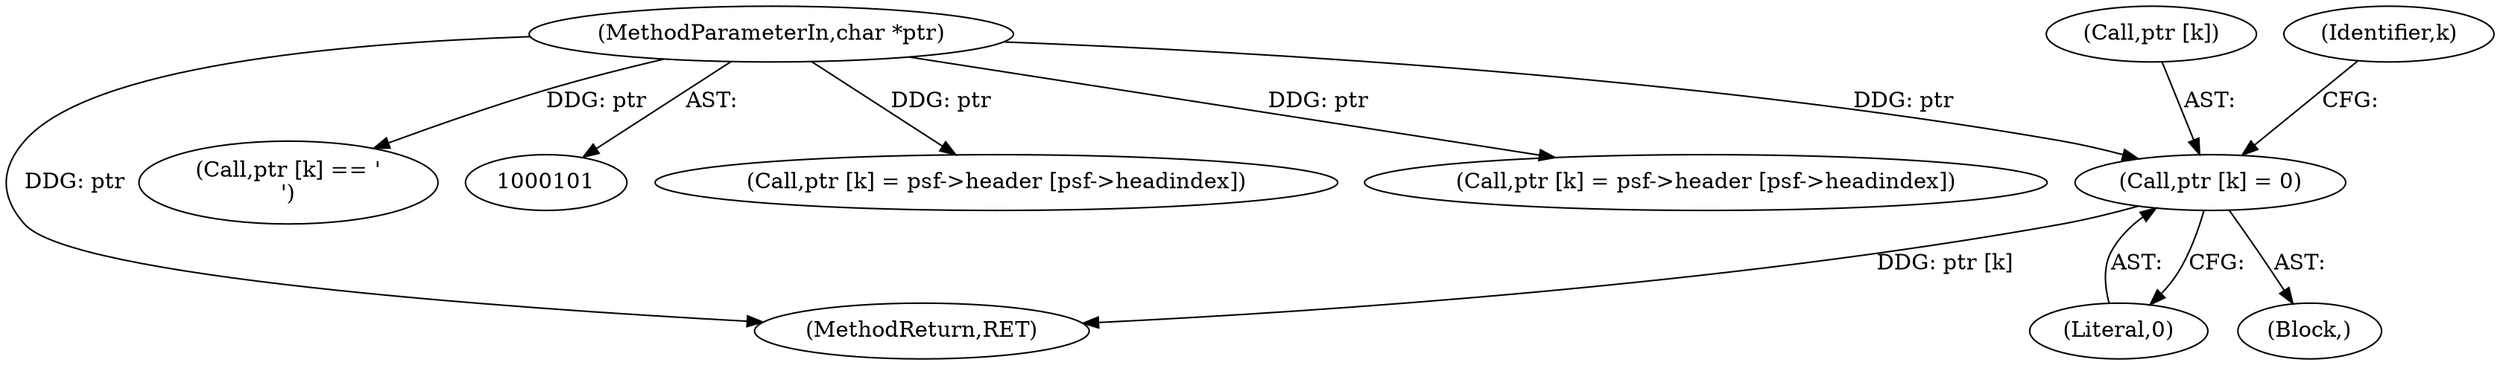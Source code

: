 digraph "0_libsndfile_708e996c87c5fae77b104ccfeb8f6db784c32074@array" {
"1000185" [label="(Call,ptr [k] = 0)"];
"1000103" [label="(MethodParameterIn,char *ptr)"];
"1000186" [label="(Call,ptr [k])"];
"1000185" [label="(Call,ptr [k] = 0)"];
"1000189" [label="(Literal,0)"];
"1000128" [label="(Call,ptr [k] = psf->header [psf->headindex])"];
"1000103" [label="(MethodParameterIn,char *ptr)"];
"1000160" [label="(Call,ptr [k] = psf->header [psf->headindex])"];
"1000192" [label="(MethodReturn,RET)"];
"1000179" [label="(Call,ptr [k] == '\n')"];
"1000191" [label="(Identifier,k)"];
"1000105" [label="(Block,)"];
"1000185" -> "1000105"  [label="AST: "];
"1000185" -> "1000189"  [label="CFG: "];
"1000186" -> "1000185"  [label="AST: "];
"1000189" -> "1000185"  [label="AST: "];
"1000191" -> "1000185"  [label="CFG: "];
"1000185" -> "1000192"  [label="DDG: ptr [k]"];
"1000103" -> "1000185"  [label="DDG: ptr"];
"1000103" -> "1000101"  [label="AST: "];
"1000103" -> "1000192"  [label="DDG: ptr"];
"1000103" -> "1000128"  [label="DDG: ptr"];
"1000103" -> "1000160"  [label="DDG: ptr"];
"1000103" -> "1000179"  [label="DDG: ptr"];
}
